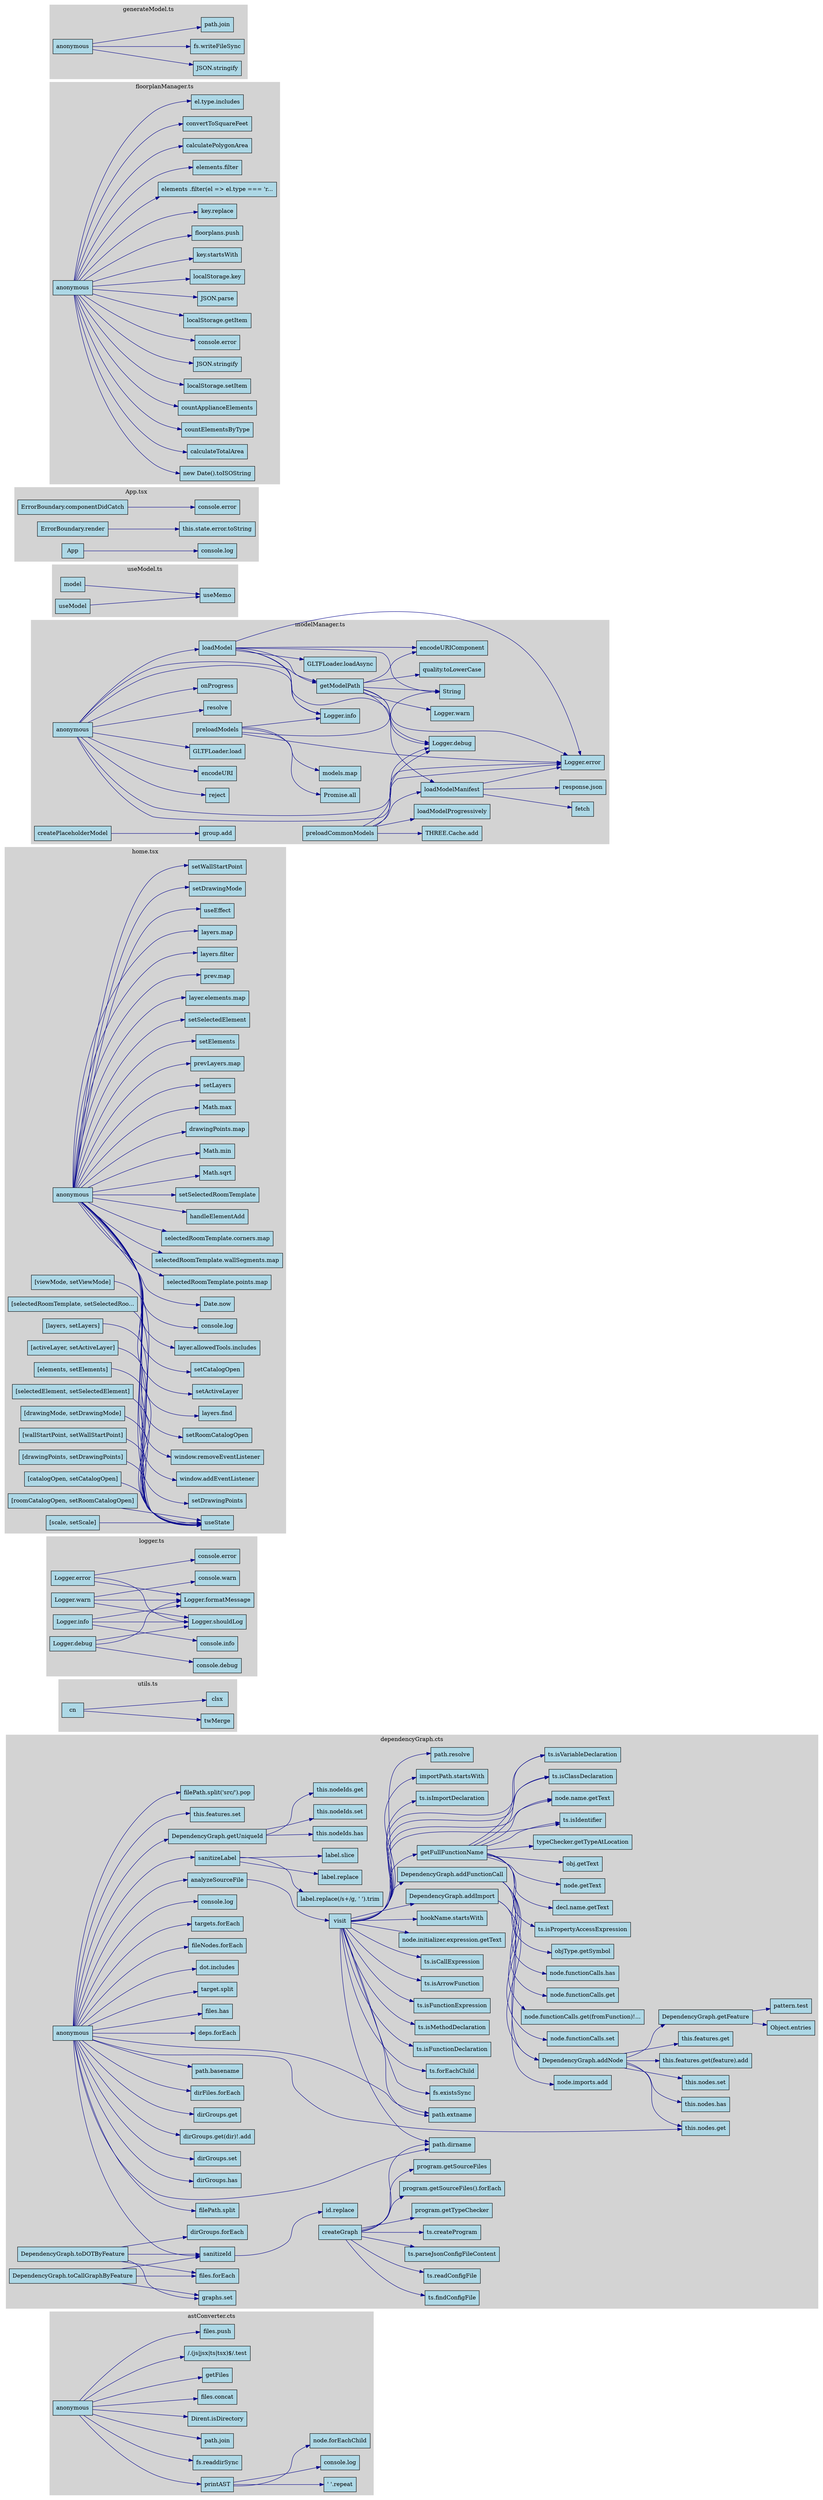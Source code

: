 digraph coreCalls {
  rankdir=LR;
  node [shape=box, style=filled, fillcolor=lightblue];
  edge [color=darkblue];

  subgraph "cluster_astConverter_cts" {
    label="astConverter.cts";
    style=filled;
    color=lightgrey;

    n828 [label="printAST"];
    n829 [label="' '.repeat"];
    n828 -> n829;
    n830 [label="console.log"];
    n828 -> n830;
    n831 [label="node.forEachChild"];
    n828 -> n831;
    n832 [label="anonymous"];
    n828 [label="printAST"];
    n832 -> n828;
    n833 [label="fs.readdirSync"];
    n832 -> n833;
    n834 [label="path.join"];
    n832 -> n834;
    n835 [label="Dirent.isDirectory"];
    n832 -> n835;
    n836 [label="files.concat"];
    n832 -> n836;
    n837 [label="getFiles"];
    n832 -> n837;
    n838 [label="/\.(js|jsx|ts|tsx)$/.test"];
    n832 -> n838;
    n839 [label="files.push"];
    n832 -> n839;
  }

  subgraph "cluster_dependencyGraph_cts" {
    label="dependencyGraph.cts";
    style=filled;
    color=lightgrey;

    n840 [label="sanitizeId"];
    n841 [label="id.replace"];
    n840 -> n841;
    n842 [label="sanitizeLabel"];
    n843 [label="label.replace(/\s+/g, ' ').trim"];
    n842 -> n843;
    n844 [label="label.replace"];
    n842 -> n844;
    n845 [label="label.slice"];
    n842 -> n845;
    n846 [label="DependencyGraph.getUniqueId"];
    n847 [label="this.nodeIds.has"];
    n846 -> n847;
    n848 [label="this.nodeIds.set"];
    n846 -> n848;
    n849 [label="this.nodeIds.get"];
    n846 -> n849;
    n850 [label="anonymous"];
    n851 [label="this.features.set"];
    n850 -> n851;
    n852 [label="filePath.split('src/').pop"];
    n850 -> n852;
    n853 [label="filePath.split"];
    n850 -> n853;
    n854 [label="path.dirname"];
    n850 -> n854;
    n855 [label="dirGroups.has"];
    n850 -> n855;
    n856 [label="dirGroups.set"];
    n850 -> n856;
    n857 [label="dirGroups.get(dir)!.add"];
    n850 -> n857;
    n858 [label="dirGroups.get"];
    n850 -> n858;
    n840 [label="sanitizeId"];
    n850 -> n840;
    n859 [label="dirFiles.forEach"];
    n850 -> n859;
    n860 [label="path.basename"];
    n850 -> n860;
    n846 [label="DependencyGraph.getUniqueId"];
    n850 -> n846;
    n861 [label="path.extname"];
    n850 -> n861;
    n862 [label="this.nodes.get"];
    n850 -> n862;
    n863 [label="deps.forEach"];
    n850 -> n863;
    n864 [label="files.has"];
    n850 -> n864;
    n865 [label="target.split"];
    n850 -> n865;
    n866 [label="dot.includes"];
    n850 -> n866;
    n867 [label="fileNodes.forEach"];
    n850 -> n867;
    n842 [label="sanitizeLabel"];
    n850 -> n842;
    n868 [label="targets.forEach"];
    n850 -> n868;
    n869 [label="console.log"];
    n850 -> n869;
    n870 [label="analyzeSourceFile"];
    n850 -> n870;
    n871 [label="DependencyGraph.getFeature"];
    n872 [label="Object.entries"];
    n871 -> n872;
    n873 [label="pattern.test"];
    n871 -> n873;
    n874 [label="DependencyGraph.addNode"];
    n875 [label="this.nodes.has"];
    n874 -> n875;
    n876 [label="this.nodes.set"];
    n874 -> n876;
    n871 [label="DependencyGraph.getFeature"];
    n874 -> n871;
    n877 [label="this.features.get(feature).add"];
    n874 -> n877;
    n878 [label="this.features.get"];
    n874 -> n878;
    n862 [label="this.nodes.get"];
    n874 -> n862;
    n879 [label="DependencyGraph.addImport"];
    n874 [label="DependencyGraph.addNode"];
    n879 -> n874;
    n880 [label="node.imports.add"];
    n879 -> n880;
    n881 [label="DependencyGraph.addFunctionCall"];
    n874 [label="DependencyGraph.addNode"];
    n881 -> n874;
    n882 [label="node.functionCalls.has"];
    n881 -> n882;
    n883 [label="node.functionCalls.set"];
    n881 -> n883;
    n884 [label="node.functionCalls.get(fromFunction)!..."];
    n881 -> n884;
    n885 [label="node.functionCalls.get"];
    n881 -> n885;
    n886 [label="DependencyGraph.toDOTByFeature"];
    n840 [label="sanitizeId"];
    n886 -> n840;
    n887 [label="files.forEach"];
    n886 -> n887;
    n888 [label="dirGroups.forEach"];
    n886 -> n888;
    n889 [label="graphs.set"];
    n886 -> n889;
    n890 [label="DependencyGraph.toCallGraphByFeature"];
    n840 [label="sanitizeId"];
    n890 -> n840;
    n887 [label="files.forEach"];
    n890 -> n887;
    n889 [label="graphs.set"];
    n890 -> n889;
    n891 [label="getFullFunctionName"];
    n892 [label="ts.isIdentifier"];
    n891 -> n892;
    n893 [label="node.getText"];
    n891 -> n893;
    n894 [label="ts.isPropertyAccessExpression"];
    n891 -> n894;
    n895 [label="node.name.getText"];
    n891 -> n895;
    n896 [label="typeChecker.getTypeAtLocation"];
    n891 -> n896;
    n897 [label="objType.getSymbol"];
    n891 -> n897;
    n898 [label="ts.isClassDeclaration"];
    n891 -> n898;
    n899 [label="decl.name.getText"];
    n891 -> n899;
    n900 [label="ts.isVariableDeclaration"];
    n891 -> n900;
    n901 [label="obj.getText"];
    n891 -> n901;
    n902 [label="visit"];
    n903 [label="ts.isImportDeclaration"];
    n902 -> n903;
    n904 [label="importPath.startsWith"];
    n902 -> n904;
    n905 [label="path.resolve"];
    n902 -> n905;
    n854 [label="path.dirname"];
    n902 -> n854;
    n861 [label="path.extname"];
    n902 -> n861;
    n906 [label="fs.existsSync"];
    n902 -> n906;
    n879 [label="DependencyGraph.addImport"];
    n902 -> n879;
    n898 [label="ts.isClassDeclaration"];
    n902 -> n898;
    n895 [label="node.name.getText"];
    n902 -> n895;
    n907 [label="ts.forEachChild"];
    n902 -> n907;
    n908 [label="ts.isFunctionDeclaration"];
    n902 -> n908;
    n909 [label="ts.isMethodDeclaration"];
    n902 -> n909;
    n910 [label="ts.isFunctionExpression"];
    n902 -> n910;
    n911 [label="ts.isArrowFunction"];
    n902 -> n911;
    n912 [label="ts.isCallExpression"];
    n902 -> n912;
    n891 [label="getFullFunctionName"];
    n902 -> n891;
    n881 [label="DependencyGraph.addFunctionCall"];
    n902 -> n881;
    n900 [label="ts.isVariableDeclaration"];
    n902 -> n900;
    n892 [label="ts.isIdentifier"];
    n902 -> n892;
    n913 [label="node.initializer.expression.getText"];
    n902 -> n913;
    n914 [label="hookName.startsWith"];
    n902 -> n914;
    n870 [label="analyzeSourceFile"];
    n902 [label="visit"];
    n870 -> n902;
    n915 [label="createGraph"];
    n916 [label="ts.findConfigFile"];
    n915 -> n916;
    n917 [label="ts.readConfigFile"];
    n915 -> n917;
    n918 [label="ts.parseJsonConfigFileContent"];
    n915 -> n918;
    n854 [label="path.dirname"];
    n915 -> n854;
    n919 [label="ts.createProgram"];
    n915 -> n919;
    n920 [label="program.getTypeChecker"];
    n915 -> n920;
    n921 [label="program.getSourceFiles().forEach"];
    n915 -> n921;
    n922 [label="program.getSourceFiles"];
    n915 -> n922;
  }

  subgraph "cluster_utils_ts" {
    label="utils.ts";
    style=filled;
    color=lightgrey;

    n923 [label="cn"];
    n924 [label="twMerge"];
    n923 -> n924;
    n925 [label="clsx"];
    n923 -> n925;
  }

  subgraph "cluster_shared_ts" {
    label="shared.ts";
    style=filled;
    color=lightgrey;

  }

  subgraph "cluster_logger_ts" {
    label="logger.ts";
    style=filled;
    color=lightgrey;

    n926 [label="Logger.error"];
    n927 [label="Logger.shouldLog"];
    n926 -> n927;
    n928 [label="console.error"];
    n926 -> n928;
    n929 [label="Logger.formatMessage"];
    n926 -> n929;
    n930 [label="Logger.warn"];
    n927 [label="Logger.shouldLog"];
    n930 -> n927;
    n931 [label="console.warn"];
    n930 -> n931;
    n929 [label="Logger.formatMessage"];
    n930 -> n929;
    n932 [label="Logger.info"];
    n927 [label="Logger.shouldLog"];
    n932 -> n927;
    n933 [label="console.info"];
    n932 -> n933;
    n929 [label="Logger.formatMessage"];
    n932 -> n929;
    n934 [label="Logger.debug"];
    n927 [label="Logger.shouldLog"];
    n934 -> n927;
    n935 [label="console.debug"];
    n934 -> n935;
    n929 [label="Logger.formatMessage"];
    n934 -> n929;
  }

  subgraph "cluster_defaultLayers_ts" {
    label="defaultLayers.ts";
    style=filled;
    color=lightgrey;

  }

  subgraph "cluster_home_tsx" {
    label="home.tsx";
    style=filled;
    color=lightgrey;

    n936 [label="[layers, setLayers]"];
    n937 [label="useState"];
    n936 -> n937;
    n938 [label="anonymous"];
    n937 [label="useState"];
    n938 -> n937;
    n939 [label="useEffect"];
    n938 -> n939;
    n940 [label="setDrawingMode"];
    n938 -> n940;
    n941 [label="setWallStartPoint"];
    n938 -> n941;
    n942 [label="setDrawingPoints"];
    n938 -> n942;
    n943 [label="window.addEventListener"];
    n938 -> n943;
    n944 [label="window.removeEventListener"];
    n938 -> n944;
    n945 [label="setRoomCatalogOpen"];
    n938 -> n945;
    n946 [label="layers.find"];
    n938 -> n946;
    n947 [label="setActiveLayer"];
    n938 -> n947;
    n948 [label="setCatalogOpen"];
    n938 -> n948;
    n949 [label="layer.allowedTools.includes"];
    n938 -> n949;
    n950 [label="console.log"];
    n938 -> n950;
    n951 [label="Date.now"];
    n938 -> n951;
    n952 [label="selectedRoomTemplate.points.map"];
    n938 -> n952;
    n953 [label="selectedRoomTemplate.wallSegments.map"];
    n938 -> n953;
    n954 [label="selectedRoomTemplate.corners.map"];
    n938 -> n954;
    n955 [label="handleElementAdd"];
    n938 -> n955;
    n956 [label="setSelectedRoomTemplate"];
    n938 -> n956;
    n957 [label="Math.sqrt"];
    n938 -> n957;
    n958 [label="Math.min"];
    n938 -> n958;
    n959 [label="drawingPoints.map"];
    n938 -> n959;
    n960 [label="Math.max"];
    n938 -> n960;
    n961 [label="setLayers"];
    n938 -> n961;
    n962 [label="prevLayers.map"];
    n938 -> n962;
    n963 [label="setElements"];
    n938 -> n963;
    n964 [label="setSelectedElement"];
    n938 -> n964;
    n965 [label="layer.elements.map"];
    n938 -> n965;
    n966 [label="prev.map"];
    n938 -> n966;
    n967 [label="layers.filter"];
    n938 -> n967;
    n968 [label="layers.map"];
    n938 -> n968;
    n969 [label="[activeLayer, setActiveLayer]"];
    n937 [label="useState"];
    n969 -> n937;
    n970 [label="[elements, setElements]"];
    n937 [label="useState"];
    n970 -> n937;
    n971 [label="[selectedElement, setSelectedElement]"];
    n937 [label="useState"];
    n971 -> n937;
    n972 [label="[drawingMode, setDrawingMode]"];
    n937 [label="useState"];
    n972 -> n937;
    n973 [label="[wallStartPoint, setWallStartPoint]"];
    n937 [label="useState"];
    n973 -> n937;
    n974 [label="[drawingPoints, setDrawingPoints]"];
    n937 [label="useState"];
    n974 -> n937;
    n975 [label="[catalogOpen, setCatalogOpen]"];
    n937 [label="useState"];
    n975 -> n937;
    n976 [label="[roomCatalogOpen, setRoomCatalogOpen]"];
    n937 [label="useState"];
    n976 -> n937;
    n977 [label="[scale, setScale]"];
    n937 [label="useState"];
    n977 -> n937;
    n978 [label="[viewMode, setViewMode]"];
    n937 [label="useState"];
    n978 -> n937;
    n979 [label="[selectedRoomTemplate, setSelectedRoo..."];
    n937 [label="useState"];
    n979 -> n937;
  }

  subgraph "cluster_modelManager_ts" {
    label="modelManager.ts";
    style=filled;
    color=lightgrey;

    n980 [label="loadModelManifest"];
    n981 [label="fetch"];
    n980 -> n981;
    n982 [label="response.json"];
    n980 -> n982;
    n983 [label="Logger.error"];
    n980 -> n983;
    n984 [label="getModelPath"];
    n985 [label="Logger.debug"];
    n984 -> n985;
    n980 [label="loadModelManifest"];
    n984 -> n980;
    n986 [label="Logger.warn"];
    n984 -> n986;
    n987 [label="quality.toLowerCase"];
    n984 -> n987;
    n988 [label="encodeURIComponent"];
    n984 -> n988;
    n983 [label="Logger.error"];
    n984 -> n983;
    n989 [label="String"];
    n984 -> n989;
    n990 [label="anonymous"];
    n985 [label="Logger.debug"];
    n990 -> n985;
    n984 [label="getModelPath"];
    n990 -> n984;
    n991 [label="reject"];
    n990 -> n991;
    n992 [label="encodeURI"];
    n990 -> n992;
    n993 [label="GLTFLoader.load"];
    n990 -> n993;
    n994 [label="Logger.info"];
    n990 -> n994;
    n995 [label="resolve"];
    n990 -> n995;
    n996 [label="onProgress"];
    n990 -> n996;
    n983 [label="Logger.error"];
    n990 -> n983;
    n997 [label="loadModel"];
    n990 -> n997;
    n998 [label="createPlaceholderModel"];
    n999 [label="group.add"];
    n998 -> n999;
    n1000 [label="preloadCommonModels"];
    n980 [label="loadModelManifest"];
    n1000 -> n980;
    n1001 [label="THREE.Cache.add"];
    n1000 -> n1001;
    n1002 [label="loadModelProgressively"];
    n1000 -> n1002;
    n985 [label="Logger.debug"];
    n1000 -> n985;
    n983 [label="Logger.error"];
    n1000 -> n983;
    n997 [label="loadModel"];
    n985 [label="Logger.debug"];
    n997 -> n985;
    n984 [label="getModelPath"];
    n997 -> n984;
    n988 [label="encodeURIComponent"];
    n997 -> n988;
    n1003 [label="GLTFLoader.loadAsync"];
    n997 -> n1003;
    n994 [label="Logger.info"];
    n997 -> n994;
    n983 [label="Logger.error"];
    n997 -> n983;
    n989 [label="String"];
    n997 -> n989;
    n1004 [label="preloadModels"];
    n1005 [label="Promise.all"];
    n1004 -> n1005;
    n1006 [label="models.map"];
    n1004 -> n1006;
    n994 [label="Logger.info"];
    n1004 -> n994;
    n983 [label="Logger.error"];
    n1004 -> n983;
    n989 [label="String"];
    n1004 -> n989;
  }

  subgraph "cluster_useModel_ts" {
    label="useModel.ts";
    style=filled;
    color=lightgrey;

    n1007 [label="model"];
    n1008 [label="useMemo"];
    n1007 -> n1008;
    n1009 [label="useModel"];
    n1008 [label="useMemo"];
    n1009 -> n1008;
  }

  subgraph "cluster_App_tsx" {
    label="App.tsx";
    style=filled;
    color=lightgrey;

    n1010 [label="ErrorBoundary.componentDidCatch"];
    n1011 [label="console.error"];
    n1010 -> n1011;
    n1012 [label="ErrorBoundary.render"];
    n1013 [label="this.state.error.toString"];
    n1012 -> n1013;
    n1014 [label="App"];
    n1015 [label="console.log"];
    n1014 -> n1015;
  }

  subgraph "cluster_main_tsx" {
    label="main.tsx";
    style=filled;
    color=lightgrey;

  }

  subgraph "cluster_Toolbar_tsx" {
    label="Toolbar.tsx";
    style=filled;
    color=lightgrey;

  }

  subgraph "cluster_floorplanManager_ts" {
    label="floorplanManager.ts";
    style=filled;
    color=lightgrey;

    n1016 [label="anonymous"];
    n1017 [label="new Date().toISOString"];
    n1016 -> n1017;
    n1018 [label="calculateTotalArea"];
    n1016 -> n1018;
    n1019 [label="countElementsByType"];
    n1016 -> n1019;
    n1020 [label="countApplianceElements"];
    n1016 -> n1020;
    n1021 [label="localStorage.setItem"];
    n1016 -> n1021;
    n1022 [label="JSON.stringify"];
    n1016 -> n1022;
    n1023 [label="console.error"];
    n1016 -> n1023;
    n1024 [label="localStorage.getItem"];
    n1016 -> n1024;
    n1025 [label="JSON.parse"];
    n1016 -> n1025;
    n1026 [label="localStorage.key"];
    n1016 -> n1026;
    n1027 [label="key.startsWith"];
    n1016 -> n1027;
    n1028 [label="floorplans.push"];
    n1016 -> n1028;
    n1029 [label="key.replace"];
    n1016 -> n1029;
    n1030 [label="elements .filter(el => el.type === 'r..."];
    n1016 -> n1030;
    n1031 [label="elements.filter"];
    n1016 -> n1031;
    n1032 [label="calculatePolygonArea"];
    n1016 -> n1032;
    n1033 [label="convertToSquareFeet"];
    n1016 -> n1033;
    n1034 [label="el.type.includes"];
    n1016 -> n1034;
  }

  subgraph "cluster_applianceCatalog_ts" {
    label="applianceCatalog.ts";
    style=filled;
    color=lightgrey;

  }

  subgraph "cluster_generateModel_ts" {
    label="generateModel.ts";
    style=filled;
    color=lightgrey;

    n1035 [label="anonymous"];
    n1036 [label="JSON.stringify"];
    n1035 -> n1036;
    n1037 [label="fs.writeFileSync"];
    n1035 -> n1037;
    n1038 [label="path.join"];
    n1035 -> n1038;
  }

  subgraph "cluster_supabase_ts" {
    label="supabase.ts";
    style=filled;
    color=lightgrey;

  }

}
